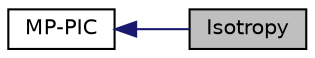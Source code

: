 digraph "Isotropy"
{
  bgcolor="transparent";
  edge [fontname="Helvetica",fontsize="10",labelfontname="Helvetica",labelfontsize="10"];
  node [fontname="Helvetica",fontsize="10",shape=record];
  rankdir=LR;
  Node0 [label="Isotropy",height=0.2,width=0.4,color="black", fillcolor="grey75", style="filled" fontcolor="black"];
  Node1 [label="MP-PIC",height=0.2,width=0.4,color="black",URL="$group__grpLagrangianIntermediateMPPICSubModels.html"];
  Node1->Node0 [shape=plaintext, color="midnightblue", dir="back", style="solid"];
}
